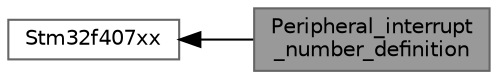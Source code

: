 digraph "Peripheral_interrupt_number_definition"
{
 // LATEX_PDF_SIZE
  bgcolor="transparent";
  edge [fontname=Helvetica,fontsize=10,labelfontname=Helvetica,labelfontsize=10];
  node [fontname=Helvetica,fontsize=10,shape=box,height=0.2,width=0.4];
  rankdir=LR;
  Node1 [id="Node000001",label="Peripheral_interrupt\l_number_definition",height=0.2,width=0.4,color="gray40", fillcolor="grey60", style="filled", fontcolor="black",tooltip=" "];
  Node2 [id="Node000002",label="Stm32f407xx",height=0.2,width=0.4,color="grey40", fillcolor="white", style="filled",URL="$group__stm32f407xx.html",tooltip=" "];
  Node2->Node1 [shape=plaintext, dir="back", style="solid"];
}
